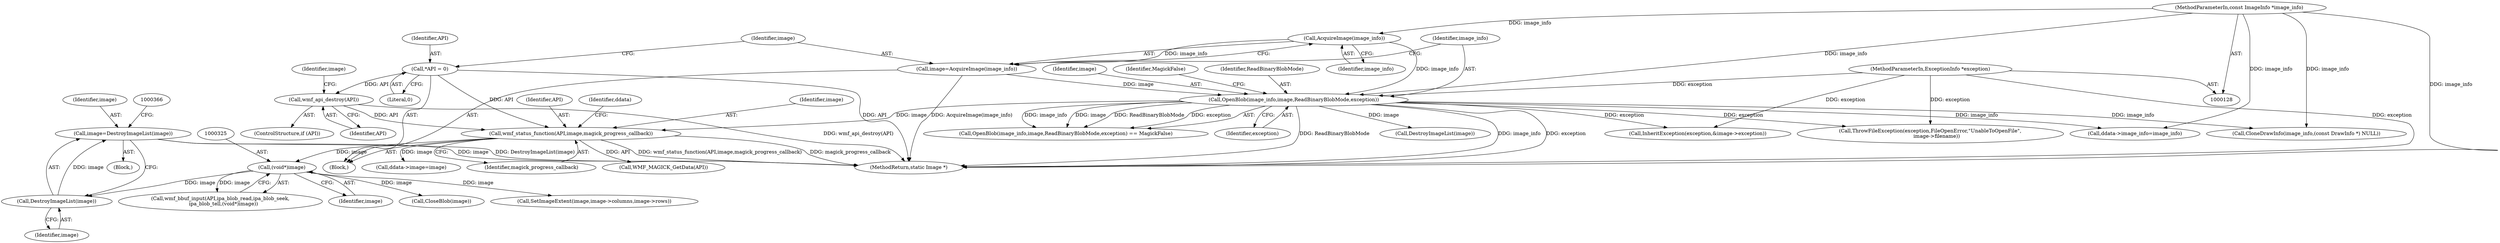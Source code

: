 digraph "0_ImageMagick_f6e9d0d9955e85bdd7540b251cd50d598dacc5e6_74@pointer" {
"1000360" [label="(Call,image=DestroyImageList(image))"];
"1000362" [label="(Call,DestroyImageList(image))"];
"1000324" [label="(Call,(void*)image)"];
"1000258" [label="(Call,wmf_status_function(API,image,magick_progress_callback))"];
"1000234" [label="(Call,wmf_api_destroy(API))"];
"1000155" [label="(Call,*API = 0)"];
"1000166" [label="(Call,OpenBlob(image_info,image,ReadBinaryBlobMode,exception))"];
"1000162" [label="(Call,AcquireImage(image_info))"];
"1000129" [label="(MethodParameterIn,const ImageInfo *image_info)"];
"1000160" [label="(Call,image=AcquireImage(image_info))"];
"1000130" [label="(MethodParameterIn,ExceptionInfo *exception)"];
"1000160" [label="(Call,image=AcquireImage(image_info))"];
"1000909" [label="(Call,InheritException(exception,&image->exception))"];
"1000877" [label="(Call,CloseBlob(image))"];
"1000157" [label="(Literal,0)"];
"1000360" [label="(Call,image=DestroyImageList(image))"];
"1000896" [label="(Call,SetImageExtent(image,image->columns,image->rows))"];
"1000363" [label="(Identifier,image)"];
"1000239" [label="(Identifier,image)"];
"1000319" [label="(Call,wmf_bbuf_input(API,ipa_blob_read,ipa_blob_seek,\n    ipa_blob_tell,(void*)image))"];
"1000326" [label="(Identifier,image)"];
"1000232" [label="(ControlStructure,if (API))"];
"1000234" [label="(Call,wmf_api_destroy(API))"];
"1000130" [label="(MethodParameterIn,ExceptionInfo *exception)"];
"1000168" [label="(Identifier,image)"];
"1000324" [label="(Call,(void*)image)"];
"1000162" [label="(Call,AcquireImage(image_info))"];
"1000171" [label="(Identifier,MagickFalse)"];
"1000266" [label="(Call,ddata->image=image)"];
"1000235" [label="(Identifier,API)"];
"1000169" [label="(Identifier,ReadBinaryBlobMode)"];
"1000129" [label="(MethodParameterIn,const ImageInfo *image_info)"];
"1000131" [label="(Block,)"];
"1000259" [label="(Identifier,API)"];
"1000194" [label="(Call,DestroyImageList(image))"];
"1000161" [label="(Identifier,image)"];
"1000263" [label="(Identifier,ddata)"];
"1000271" [label="(Call,ddata->image_info=image_info)"];
"1000260" [label="(Identifier,image)"];
"1000156" [label="(Identifier,API)"];
"1000261" [label="(Identifier,magick_progress_callback)"];
"1000280" [label="(Call,CloneDrawInfo(image_info,(const DrawInfo *) NULL))"];
"1000353" [label="(Call,ThrowFileException(exception,FileOpenError,\"UnableToOpenFile\",\n        image->filename))"];
"1001050" [label="(MethodReturn,static Image *)"];
"1000264" [label="(Call,WMF_MAGICK_GetData(API))"];
"1000362" [label="(Call,DestroyImageList(image))"];
"1000163" [label="(Identifier,image_info)"];
"1000155" [label="(Call,*API = 0)"];
"1000166" [label="(Call,OpenBlob(image_info,image,ReadBinaryBlobMode,exception))"];
"1000361" [label="(Identifier,image)"];
"1000165" [label="(Call,OpenBlob(image_info,image,ReadBinaryBlobMode,exception) == MagickFalse)"];
"1000331" [label="(Block,)"];
"1000170" [label="(Identifier,exception)"];
"1000167" [label="(Identifier,image_info)"];
"1000258" [label="(Call,wmf_status_function(API,image,magick_progress_callback))"];
"1000360" -> "1000331"  [label="AST: "];
"1000360" -> "1000362"  [label="CFG: "];
"1000361" -> "1000360"  [label="AST: "];
"1000362" -> "1000360"  [label="AST: "];
"1000366" -> "1000360"  [label="CFG: "];
"1000360" -> "1001050"  [label="DDG: image"];
"1000360" -> "1001050"  [label="DDG: DestroyImageList(image)"];
"1000362" -> "1000360"  [label="DDG: image"];
"1000362" -> "1000363"  [label="CFG: "];
"1000363" -> "1000362"  [label="AST: "];
"1000324" -> "1000362"  [label="DDG: image"];
"1000324" -> "1000319"  [label="AST: "];
"1000324" -> "1000326"  [label="CFG: "];
"1000325" -> "1000324"  [label="AST: "];
"1000326" -> "1000324"  [label="AST: "];
"1000319" -> "1000324"  [label="CFG: "];
"1000324" -> "1000319"  [label="DDG: image"];
"1000258" -> "1000324"  [label="DDG: image"];
"1000324" -> "1000877"  [label="DDG: image"];
"1000324" -> "1000896"  [label="DDG: image"];
"1000258" -> "1000131"  [label="AST: "];
"1000258" -> "1000261"  [label="CFG: "];
"1000259" -> "1000258"  [label="AST: "];
"1000260" -> "1000258"  [label="AST: "];
"1000261" -> "1000258"  [label="AST: "];
"1000263" -> "1000258"  [label="CFG: "];
"1000258" -> "1001050"  [label="DDG: wmf_status_function(API,image,magick_progress_callback)"];
"1000258" -> "1001050"  [label="DDG: magick_progress_callback"];
"1000234" -> "1000258"  [label="DDG: API"];
"1000155" -> "1000258"  [label="DDG: API"];
"1000166" -> "1000258"  [label="DDG: image"];
"1000258" -> "1000264"  [label="DDG: API"];
"1000258" -> "1000266"  [label="DDG: image"];
"1000234" -> "1000232"  [label="AST: "];
"1000234" -> "1000235"  [label="CFG: "];
"1000235" -> "1000234"  [label="AST: "];
"1000239" -> "1000234"  [label="CFG: "];
"1000234" -> "1001050"  [label="DDG: wmf_api_destroy(API)"];
"1000155" -> "1000234"  [label="DDG: API"];
"1000155" -> "1000131"  [label="AST: "];
"1000155" -> "1000157"  [label="CFG: "];
"1000156" -> "1000155"  [label="AST: "];
"1000157" -> "1000155"  [label="AST: "];
"1000161" -> "1000155"  [label="CFG: "];
"1000155" -> "1001050"  [label="DDG: API"];
"1000166" -> "1000165"  [label="AST: "];
"1000166" -> "1000170"  [label="CFG: "];
"1000167" -> "1000166"  [label="AST: "];
"1000168" -> "1000166"  [label="AST: "];
"1000169" -> "1000166"  [label="AST: "];
"1000170" -> "1000166"  [label="AST: "];
"1000171" -> "1000166"  [label="CFG: "];
"1000166" -> "1001050"  [label="DDG: ReadBinaryBlobMode"];
"1000166" -> "1001050"  [label="DDG: image_info"];
"1000166" -> "1001050"  [label="DDG: exception"];
"1000166" -> "1000165"  [label="DDG: image_info"];
"1000166" -> "1000165"  [label="DDG: image"];
"1000166" -> "1000165"  [label="DDG: ReadBinaryBlobMode"];
"1000166" -> "1000165"  [label="DDG: exception"];
"1000162" -> "1000166"  [label="DDG: image_info"];
"1000129" -> "1000166"  [label="DDG: image_info"];
"1000160" -> "1000166"  [label="DDG: image"];
"1000130" -> "1000166"  [label="DDG: exception"];
"1000166" -> "1000194"  [label="DDG: image"];
"1000166" -> "1000271"  [label="DDG: image_info"];
"1000166" -> "1000280"  [label="DDG: image_info"];
"1000166" -> "1000353"  [label="DDG: exception"];
"1000166" -> "1000909"  [label="DDG: exception"];
"1000162" -> "1000160"  [label="AST: "];
"1000162" -> "1000163"  [label="CFG: "];
"1000163" -> "1000162"  [label="AST: "];
"1000160" -> "1000162"  [label="CFG: "];
"1000162" -> "1000160"  [label="DDG: image_info"];
"1000129" -> "1000162"  [label="DDG: image_info"];
"1000129" -> "1000128"  [label="AST: "];
"1000129" -> "1001050"  [label="DDG: image_info"];
"1000129" -> "1000271"  [label="DDG: image_info"];
"1000129" -> "1000280"  [label="DDG: image_info"];
"1000160" -> "1000131"  [label="AST: "];
"1000161" -> "1000160"  [label="AST: "];
"1000167" -> "1000160"  [label="CFG: "];
"1000160" -> "1001050"  [label="DDG: AcquireImage(image_info)"];
"1000130" -> "1000128"  [label="AST: "];
"1000130" -> "1001050"  [label="DDG: exception"];
"1000130" -> "1000353"  [label="DDG: exception"];
"1000130" -> "1000909"  [label="DDG: exception"];
}
